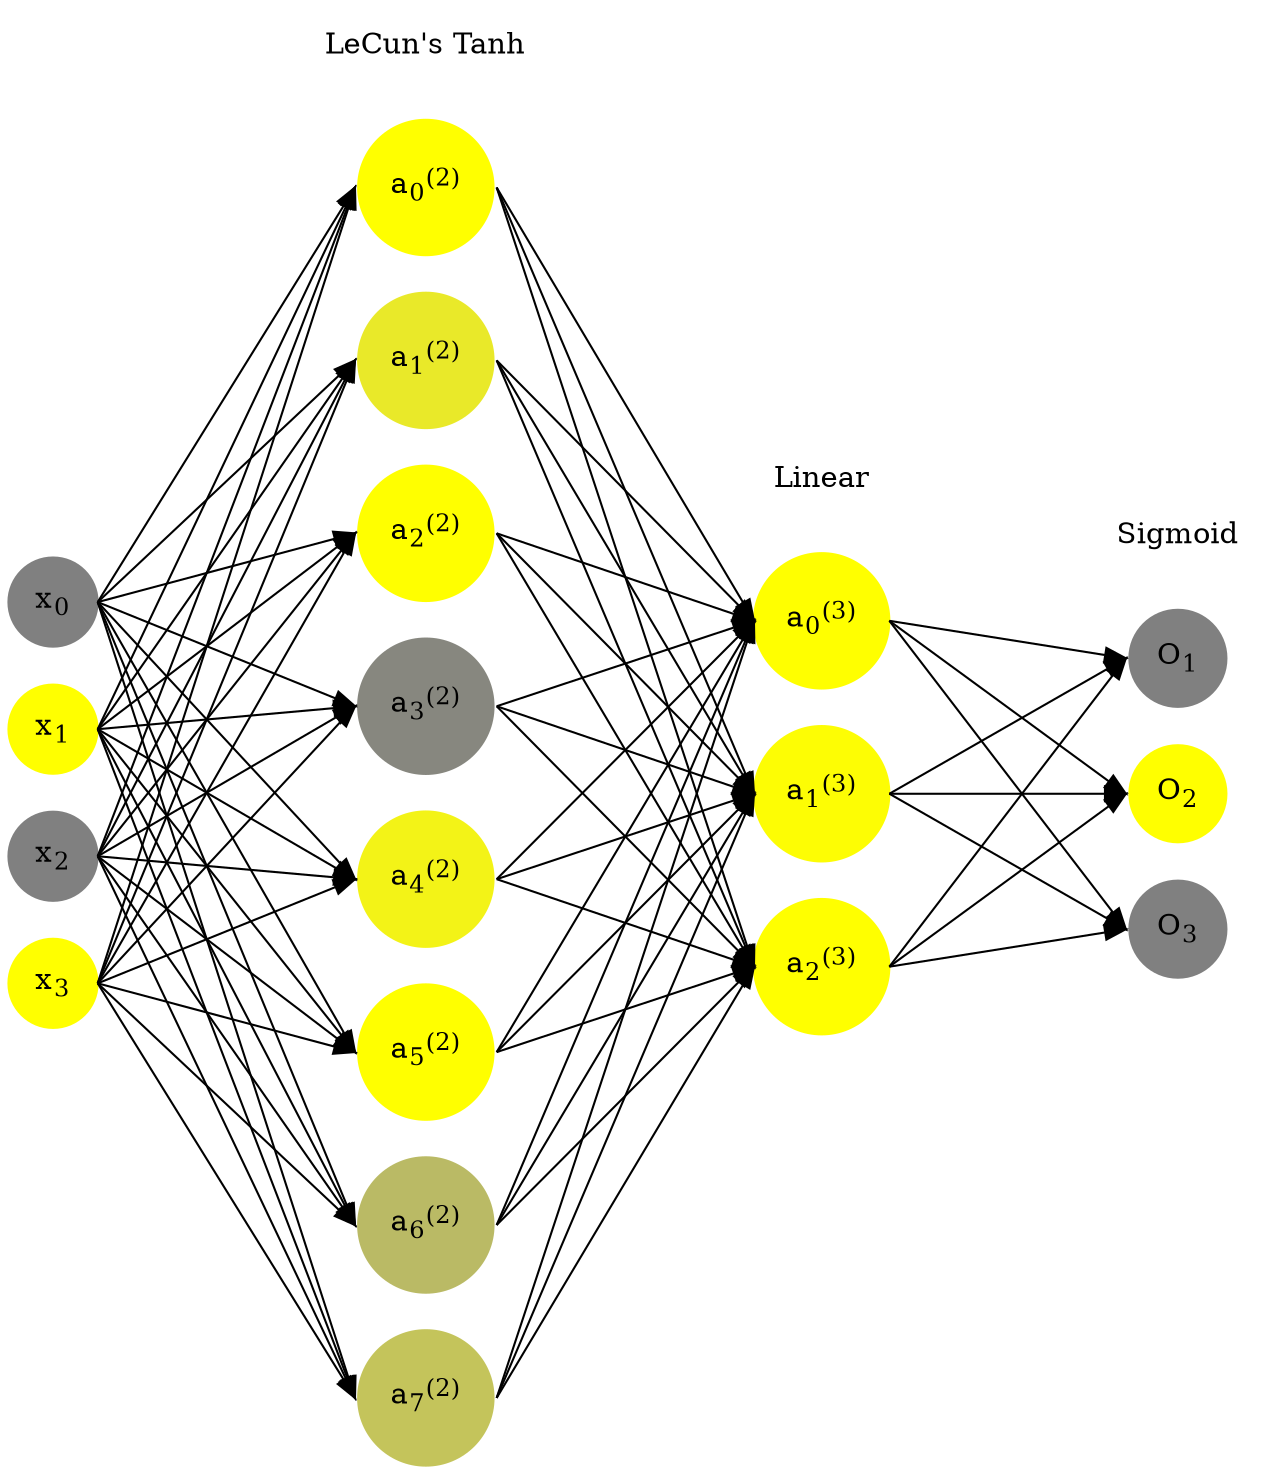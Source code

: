 digraph G {
	rankdir = LR;
	splines=false;
	edge[style=invis];
	ranksep= 1.4;
	{
	node [shape=circle, color="0.1667, 0.0, 0.5", style=filled, fillcolor="0.1667, 0.0, 0.5"];
	x0 [label=<x<sub>0</sub>>];
	}
	{
	node [shape=circle, color="0.1667, 1.0, 1.0", style=filled, fillcolor="0.1667, 1.0, 1.0"];
	x1 [label=<x<sub>1</sub>>];
	}
	{
	node [shape=circle, color="0.1667, 0.0, 0.5", style=filled, fillcolor="0.1667, 0.0, 0.5"];
	x2 [label=<x<sub>2</sub>>];
	}
	{
	node [shape=circle, color="0.1667, 1.0, 1.0", style=filled, fillcolor="0.1667, 1.0, 1.0"];
	x3 [label=<x<sub>3</sub>>];
	}
	{
	node [shape=circle, color="0.1667, 1.240535, 1.120267", style=filled, fillcolor="0.1667, 1.240535, 1.120267"];
	a02 [label=<a<sub>0</sub><sup>(2)</sup>>];
	}
	{
	node [shape=circle, color="0.1667, 0.823140, 0.911570", style=filled, fillcolor="0.1667, 0.823140, 0.911570"];
	a12 [label=<a<sub>1</sub><sup>(2)</sup>>];
	}
	{
	node [shape=circle, color="0.1667, 1.465414, 1.232707", style=filled, fillcolor="0.1667, 1.465414, 1.232707"];
	a22 [label=<a<sub>2</sub><sup>(2)</sup>>];
	}
	{
	node [shape=circle, color="0.1667, 0.061157, 0.530579", style=filled, fillcolor="0.1667, 0.061157, 0.530579"];
	a32 [label=<a<sub>3</sub><sup>(2)</sup>>];
	}
	{
	node [shape=circle, color="0.1667, 0.903572, 0.951786", style=filled, fillcolor="0.1667, 0.903572, 0.951786"];
	a42 [label=<a<sub>4</sub><sup>(2)</sup>>];
	}
	{
	node [shape=circle, color="0.1667, 1.083384, 1.041692", style=filled, fillcolor="0.1667, 1.083384, 1.041692"];
	a52 [label=<a<sub>5</sub><sup>(2)</sup>>];
	}
	{
	node [shape=circle, color="0.1667, 0.454497, 0.727248", style=filled, fillcolor="0.1667, 0.454497, 0.727248"];
	a62 [label=<a<sub>6</sub><sup>(2)</sup>>];
	}
	{
	node [shape=circle, color="0.1667, 0.536558, 0.768279", style=filled, fillcolor="0.1667, 0.536558, 0.768279"];
	a72 [label=<a<sub>7</sub><sup>(2)</sup>>];
	}
	{
	node [shape=circle, color="0.1667, 3.586419, 2.293210", style=filled, fillcolor="0.1667, 3.586419, 2.293210"];
	a03 [label=<a<sub>0</sub><sup>(3)</sup>>];
	}
	{
	node [shape=circle, color="0.1667, 0.984214, 0.992107", style=filled, fillcolor="0.1667, 0.984214, 0.992107"];
	a13 [label=<a<sub>1</sub><sup>(3)</sup>>];
	}
	{
	node [shape=circle, color="0.1667, 1.901846, 1.450923", style=filled, fillcolor="0.1667, 1.901846, 1.450923"];
	a23 [label=<a<sub>2</sub><sup>(3)</sup>>];
	}
	{
	node [shape=circle, color="0.1667, 0.0, 0.5", style=filled, fillcolor="0.1667, 0.0, 0.5"];
	O1 [label=<O<sub>1</sub>>];
	}
	{
	node [shape=circle, color="0.1667, 1.0, 1.0", style=filled, fillcolor="0.1667, 1.0, 1.0"];
	O2 [label=<O<sub>2</sub>>];
	}
	{
	node [shape=circle, color="0.1667, 0.0, 0.5", style=filled, fillcolor="0.1667, 0.0, 0.5"];
	O3 [label=<O<sub>3</sub>>];
	}
	{
	rank=same;
	x0->x1->x2->x3;
	}
	{
	rank=same;
	a02->a12->a22->a32->a42->a52->a62->a72;
	}
	{
	rank=same;
	a03->a13->a23;
	}
	{
	rank=same;
	O1->O2->O3;
	}
	l1 [shape=plaintext,label="LeCun's Tanh"];
	l1->a02;
	{rank=same; l1;a02};
	l2 [shape=plaintext,label="Linear"];
	l2->a03;
	{rank=same; l2;a03};
	l3 [shape=plaintext,label="Sigmoid"];
	l3->O1;
	{rank=same; l3;O1};
edge[style=solid, tailport=e, headport=w];
	{x0;x1;x2;x3} -> {a02;a12;a22;a32;a42;a52;a62;a72};
	{a02;a12;a22;a32;a42;a52;a62;a72} -> {a03;a13;a23};
	{a03;a13;a23} -> {O1,O2,O3};
}